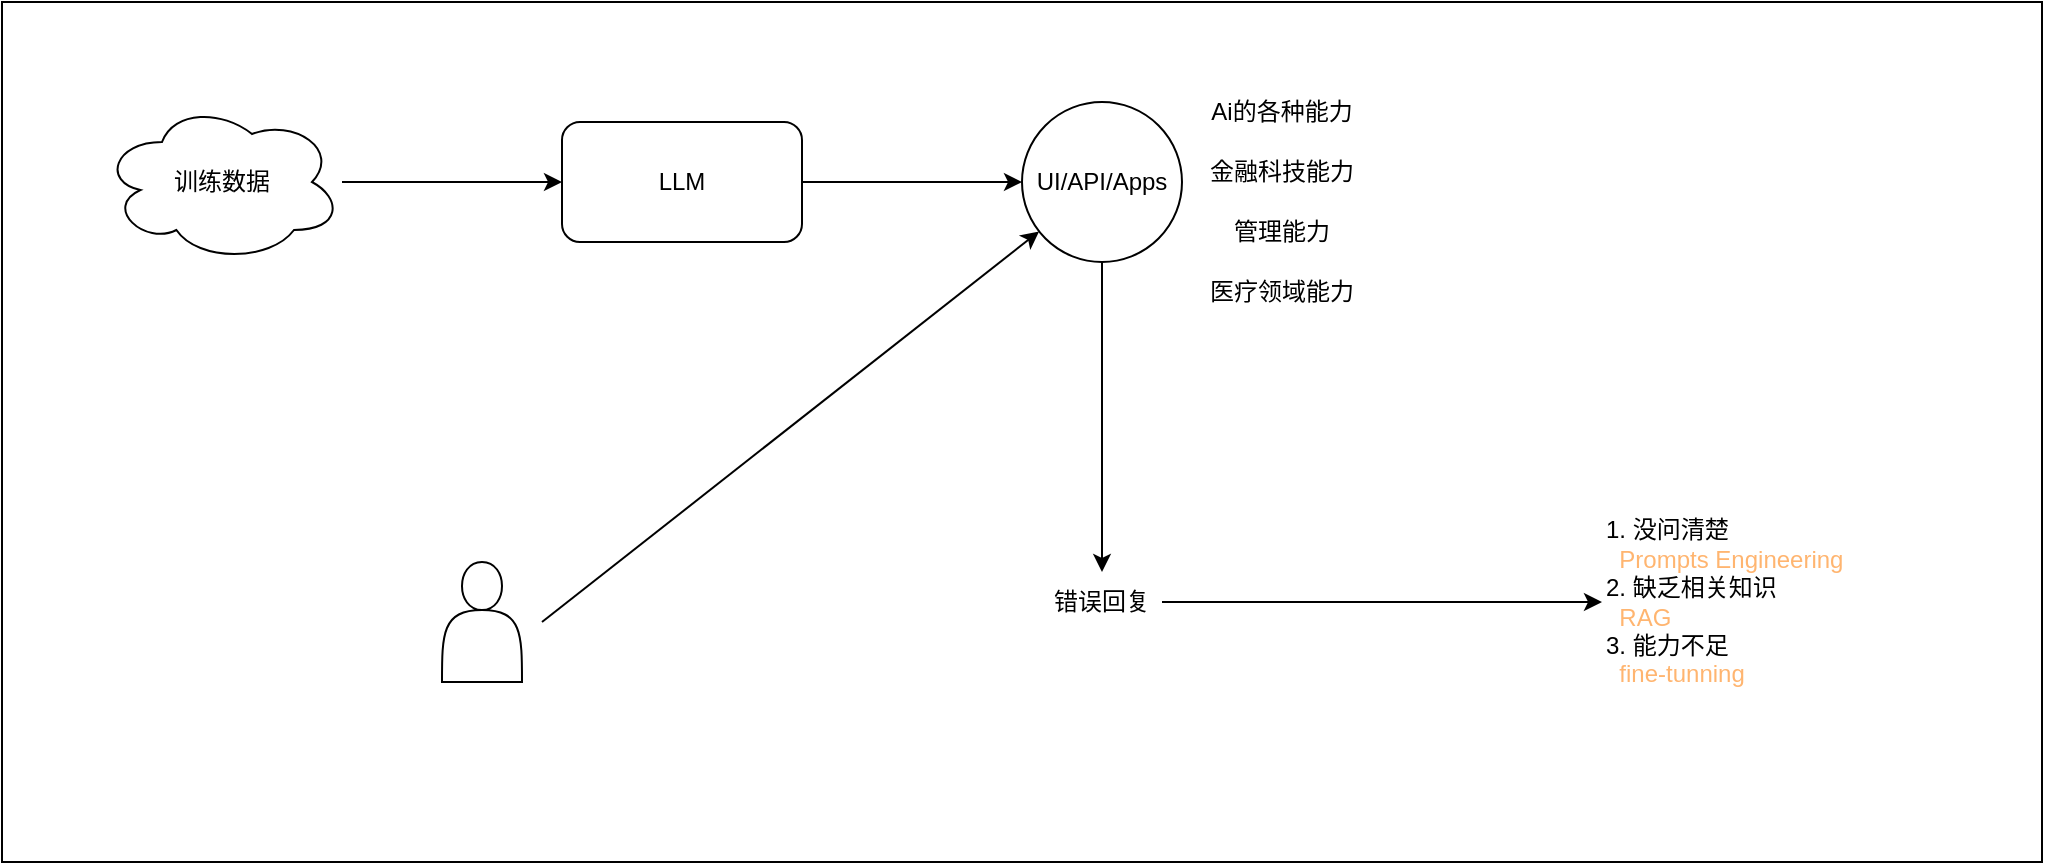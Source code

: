 <mxfile version="24.6.2" type="github">
  <diagram name="Page-1" id="doeirPS9alDtRM37HwJb">
    <mxGraphModel dx="1194" dy="696" grid="1" gridSize="10" guides="1" tooltips="1" connect="1" arrows="1" fold="1" page="1" pageScale="1" pageWidth="850" pageHeight="1100" math="0" shadow="0">
      <root>
        <mxCell id="0" />
        <mxCell id="1" parent="0" />
        <mxCell id="8-TCjWO_cd9bJm1SpuvC-1" value="" style="rounded=0;whiteSpace=wrap;html=1;" vertex="1" parent="1">
          <mxGeometry x="40" y="80" width="1020" height="430" as="geometry" />
        </mxCell>
        <mxCell id="fFeDER5dkc9vA0YlVc-Z-4" style="edgeStyle=orthogonalEdgeStyle;rounded=0;orthogonalLoop=1;jettySize=auto;html=1;entryX=0;entryY=0.5;entryDx=0;entryDy=0;" parent="1" source="fFeDER5dkc9vA0YlVc-Z-2" target="fFeDER5dkc9vA0YlVc-Z-3" edge="1">
          <mxGeometry relative="1" as="geometry" />
        </mxCell>
        <mxCell id="fFeDER5dkc9vA0YlVc-Z-2" value="训练数据" style="ellipse;shape=cloud;whiteSpace=wrap;html=1;" parent="1" vertex="1">
          <mxGeometry x="90" y="130" width="120" height="80" as="geometry" />
        </mxCell>
        <mxCell id="fFeDER5dkc9vA0YlVc-Z-8" style="edgeStyle=orthogonalEdgeStyle;rounded=0;orthogonalLoop=1;jettySize=auto;html=1;entryX=0;entryY=0.5;entryDx=0;entryDy=0;" parent="1" source="fFeDER5dkc9vA0YlVc-Z-3" target="fFeDER5dkc9vA0YlVc-Z-5" edge="1">
          <mxGeometry relative="1" as="geometry" />
        </mxCell>
        <mxCell id="fFeDER5dkc9vA0YlVc-Z-3" value="LLM" style="rounded=1;whiteSpace=wrap;html=1;" parent="1" vertex="1">
          <mxGeometry x="320" y="140" width="120" height="60" as="geometry" />
        </mxCell>
        <mxCell id="fFeDER5dkc9vA0YlVc-Z-13" style="edgeStyle=orthogonalEdgeStyle;rounded=0;orthogonalLoop=1;jettySize=auto;html=1;" parent="1" source="fFeDER5dkc9vA0YlVc-Z-5" target="fFeDER5dkc9vA0YlVc-Z-14" edge="1">
          <mxGeometry relative="1" as="geometry">
            <mxPoint x="590" y="380" as="targetPoint" />
          </mxGeometry>
        </mxCell>
        <mxCell id="fFeDER5dkc9vA0YlVc-Z-5" value="UI/API/Apps" style="ellipse;whiteSpace=wrap;html=1;aspect=fixed;" parent="1" vertex="1">
          <mxGeometry x="550" y="130" width="80" height="80" as="geometry" />
        </mxCell>
        <mxCell id="fFeDER5dkc9vA0YlVc-Z-6" value="" style="shape=actor;whiteSpace=wrap;html=1;" parent="1" vertex="1">
          <mxGeometry x="260" y="360" width="40" height="60" as="geometry" />
        </mxCell>
        <mxCell id="fFeDER5dkc9vA0YlVc-Z-7" value="" style="endArrow=classic;html=1;rounded=0;" parent="1" target="fFeDER5dkc9vA0YlVc-Z-5" edge="1">
          <mxGeometry width="50" height="50" relative="1" as="geometry">
            <mxPoint x="310" y="390" as="sourcePoint" />
            <mxPoint x="450" y="330" as="targetPoint" />
          </mxGeometry>
        </mxCell>
        <mxCell id="fFeDER5dkc9vA0YlVc-Z-9" value="Ai的各种能力" style="text;html=1;align=center;verticalAlign=middle;whiteSpace=wrap;rounded=0;" parent="1" vertex="1">
          <mxGeometry x="630" y="120" width="100" height="30" as="geometry" />
        </mxCell>
        <mxCell id="fFeDER5dkc9vA0YlVc-Z-10" value="金融科技能力" style="text;html=1;align=center;verticalAlign=middle;whiteSpace=wrap;rounded=0;" parent="1" vertex="1">
          <mxGeometry x="630" y="150" width="100" height="30" as="geometry" />
        </mxCell>
        <mxCell id="fFeDER5dkc9vA0YlVc-Z-11" value="管理能力" style="text;html=1;align=center;verticalAlign=middle;whiteSpace=wrap;rounded=0;" parent="1" vertex="1">
          <mxGeometry x="630" y="180" width="100" height="30" as="geometry" />
        </mxCell>
        <mxCell id="fFeDER5dkc9vA0YlVc-Z-12" value="医疗领域能力" style="text;html=1;align=center;verticalAlign=middle;whiteSpace=wrap;rounded=0;" parent="1" vertex="1">
          <mxGeometry x="630" y="210" width="100" height="30" as="geometry" />
        </mxCell>
        <mxCell id="fFeDER5dkc9vA0YlVc-Z-16" style="edgeStyle=orthogonalEdgeStyle;rounded=0;orthogonalLoop=1;jettySize=auto;html=1;entryX=0;entryY=0.5;entryDx=0;entryDy=0;" parent="1" source="fFeDER5dkc9vA0YlVc-Z-14" target="fFeDER5dkc9vA0YlVc-Z-15" edge="1">
          <mxGeometry relative="1" as="geometry" />
        </mxCell>
        <mxCell id="fFeDER5dkc9vA0YlVc-Z-14" value="错误回复" style="text;html=1;align=center;verticalAlign=middle;whiteSpace=wrap;rounded=0;" parent="1" vertex="1">
          <mxGeometry x="560" y="365" width="60" height="30" as="geometry" />
        </mxCell>
        <mxCell id="fFeDER5dkc9vA0YlVc-Z-15" value="1. 没问清楚&lt;div&gt;&lt;font color=&quot;#ffb570&quot;&gt;&amp;nbsp; Prompts Engineering&lt;br&gt;&lt;/font&gt;&lt;div&gt;2. 缺乏相关知识&lt;/div&gt;&lt;div&gt;&lt;font color=&quot;#ffb570&quot;&gt;&amp;nbsp; RAG&lt;/font&gt;&lt;/div&gt;&lt;div&gt;3. 能力不足&lt;/div&gt;&lt;/div&gt;&lt;div&gt;&lt;font color=&quot;#ffb570&quot;&gt;&amp;nbsp; fine-tunning&lt;/font&gt;&lt;/div&gt;" style="text;html=1;align=left;verticalAlign=middle;whiteSpace=wrap;rounded=0;" parent="1" vertex="1">
          <mxGeometry x="840" y="330" width="160" height="100" as="geometry" />
        </mxCell>
      </root>
    </mxGraphModel>
  </diagram>
</mxfile>
